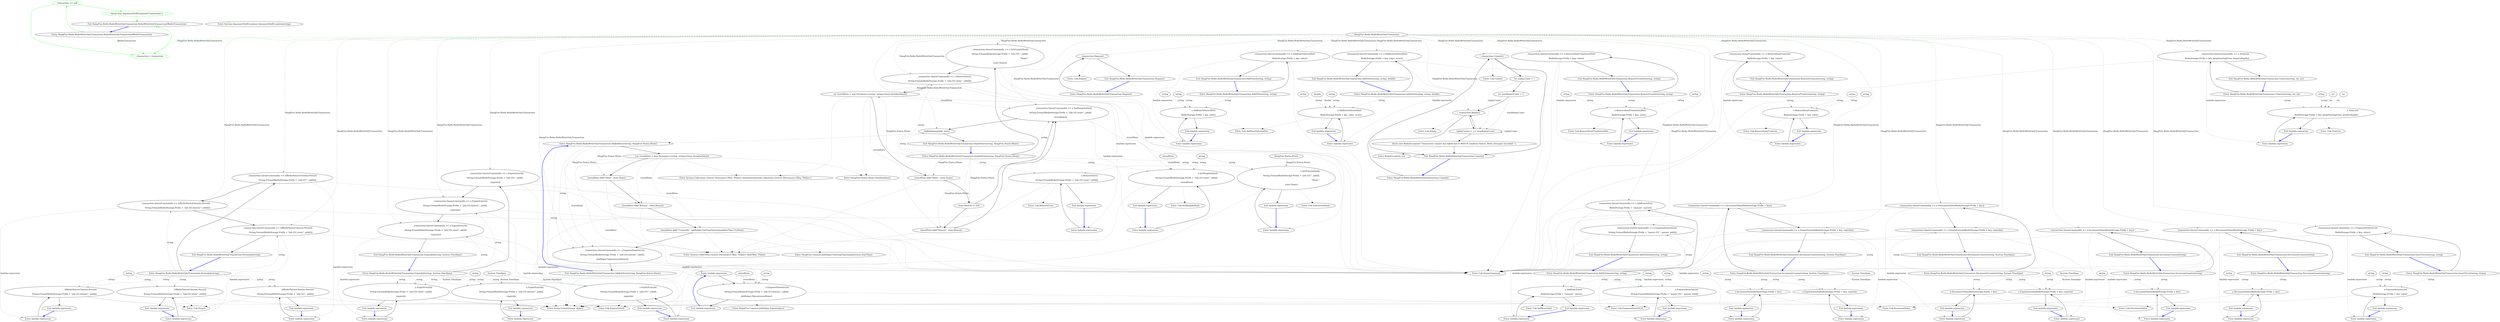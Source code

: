 digraph  {
d1 [label="transaction == null", span="31-31", cluster="HangFire.Redis.RedisWriteOnlyTransaction.RedisWriteOnlyTransaction(IRedisTransaction)", color=green, community=0];
d0 [label="Entry HangFire.Redis.RedisWriteOnlyTransaction.RedisWriteOnlyTransaction(IRedisTransaction)", span="29-29", cluster="HangFire.Redis.RedisWriteOnlyTransaction.RedisWriteOnlyTransaction(IRedisTransaction)"];
d2 [label="throw new ArgumentNullException(''transaction'');", span="31-31", cluster="HangFire.Redis.RedisWriteOnlyTransaction.RedisWriteOnlyTransaction(IRedisTransaction)", color=green, community=0];
d3 [label="_transaction = transaction", span="33-33", cluster="HangFire.Redis.RedisWriteOnlyTransaction.RedisWriteOnlyTransaction(IRedisTransaction)", color=green, community=0];
d176 [label="HangFire.Redis.RedisWriteOnlyTransaction", span=""];
d4 [label="Exit HangFire.Redis.RedisWriteOnlyTransaction.RedisWriteOnlyTransaction(IRedisTransaction)", span="29-29", cluster="HangFire.Redis.RedisWriteOnlyTransaction.RedisWriteOnlyTransaction(IRedisTransaction)"];
d5 [label="Entry System.ArgumentNullException.ArgumentNullException(string)", span="0-0", cluster="System.ArgumentNullException.ArgumentNullException(string)"];
d7 [label="_transaction.Dispose()", span="38-38", cluster="HangFire.Redis.RedisWriteOnlyTransaction.Dispose()"];
d11 [label="!_transaction.Commit()", span="43-43", cluster="HangFire.Redis.RedisWriteOnlyTransaction.Commit()"];
d14 [label="!_transaction.Replay()", span="52-52", cluster="HangFire.Redis.RedisWriteOnlyTransaction.Commit()"];
d22 [label="_transaction.QueueCommand(x => x.ExpireEntryIn(\r\n                String.Format(RedisStorage.Prefix + ''job:{0}'', jobId),\r\n                expireIn))", span="64-66", cluster="HangFire.Redis.RedisWriteOnlyTransaction.ExpireJob(string, System.TimeSpan)"];
d23 [label="_transaction.QueueCommand(x => x.ExpireEntryIn(\r\n                String.Format(RedisStorage.Prefix + ''job:{0}:history'', jobId),\r\n                expireIn))", span="68-70", cluster="HangFire.Redis.RedisWriteOnlyTransaction.ExpireJob(string, System.TimeSpan)"];
d24 [label="_transaction.QueueCommand(x => x.ExpireEntryIn(\r\n                String.Format(RedisStorage.Prefix + ''job:{0}:state'', jobId),\r\n                expireIn))", span="72-74", cluster="HangFire.Redis.RedisWriteOnlyTransaction.ExpireJob(string, System.TimeSpan)"];
d39 [label="_transaction.QueueCommand(x => ((IRedisNativeClient)x).Persist(\r\n                String.Format(RedisStorage.Prefix + ''job:{0}'', jobId)))", span="79-80", cluster="HangFire.Redis.RedisWriteOnlyTransaction.PersistJob(string)"];
d40 [label="_transaction.QueueCommand(x => ((IRedisNativeClient)x).Persist(\r\n                String.Format(RedisStorage.Prefix + ''job:{0}:history'', jobId)))", span="81-82", cluster="HangFire.Redis.RedisWriteOnlyTransaction.PersistJob(string)"];
d41 [label="_transaction.QueueCommand(x => ((IRedisNativeClient)x).Persist(\r\n                String.Format(RedisStorage.Prefix + ''job:{0}:state'', jobId)))", span="83-84", cluster="HangFire.Redis.RedisWriteOnlyTransaction.PersistJob(string)"];
d54 [label="_transaction.QueueCommand(x => x.SetEntryInHash(\r\n                String.Format(RedisStorage.Prefix + ''job:{0}'', jobId),\r\n                ''State'',\r\n                state.Name))", span="89-92", cluster="HangFire.Redis.RedisWriteOnlyTransaction.SetJobState(string, HangFire.States.IState)"];
d55 [label="_transaction.QueueCommand(x => x.RemoveEntry(\r\n                String.Format(RedisStorage.Prefix + ''job:{0}:state'', jobId)))", span="94-95", cluster="HangFire.Redis.RedisWriteOnlyTransaction.SetJobState(string, HangFire.States.IState)"];
d60 [label="_transaction.QueueCommand(x => x.SetRangeInHash(\r\n                String.Format(RedisStorage.Prefix + ''job:{0}:state'', jobId),\r\n                storedData))", span="105-107", cluster="HangFire.Redis.RedisWriteOnlyTransaction.SetJobState(string, HangFire.States.IState)"];
d61 [label="AddJobState(jobId, state)", span="109-109", cluster="HangFire.Redis.RedisWriteOnlyTransaction.SetJobState(string, HangFire.States.IState)"];
d83 [label="_transaction.QueueCommand(x => x.EnqueueItemOnList(\r\n                String.Format(RedisStorage.Prefix + ''job:{0}:history'', jobId),\r\n                JobHelper.ToJson(storedData)))", span="119-121", cluster="HangFire.Redis.RedisWriteOnlyTransaction.AddJobState(string, HangFire.States.IState)"];
d92 [label="_transaction.QueueCommand(x => x.AddItemToSet(\r\n                RedisStorage.Prefix + ''queues'', queue))", span="126-127", cluster="HangFire.Redis.RedisWriteOnlyTransaction.AddToQueue(string, string)"];
d93 [label="_transaction.QueueCommand(x => x.EnqueueItemOnList(\r\n                String.Format(RedisStorage.Prefix + ''queue:{0}'', queue), jobId))", span="129-130", cluster="HangFire.Redis.RedisWriteOnlyTransaction.AddToQueue(string, string)"];
d103 [label="_transaction.QueueCommand(x => x.IncrementValue(RedisStorage.Prefix + key))", span="135-135", cluster="HangFire.Redis.RedisWriteOnlyTransaction.IncrementCounter(string)"];
d110 [label="_transaction.QueueCommand(x => x.IncrementValue(RedisStorage.Prefix + key))", span="140-140", cluster="HangFire.Redis.RedisWriteOnlyTransaction.IncrementCounter(string, System.TimeSpan)"];
d111 [label="_transaction.QueueCommand(x => x.ExpireEntryIn(RedisStorage.Prefix + key, expireIn))", span="141-141", cluster="HangFire.Redis.RedisWriteOnlyTransaction.IncrementCounter(string, System.TimeSpan)"];
d120 [label="_transaction.QueueCommand(x => x.DecrementValue(RedisStorage.Prefix + key))", span="146-146", cluster="HangFire.Redis.RedisWriteOnlyTransaction.DecrementCounter(string)"];
d127 [label="_transaction.QueueCommand(x => x.DecrementValue(RedisStorage.Prefix + key))", span="151-151", cluster="HangFire.Redis.RedisWriteOnlyTransaction.DecrementCounter(string, System.TimeSpan)"];
d128 [label="_transaction.QueueCommand(x => x.ExpireEntryIn(RedisStorage.Prefix + key, expireIn))", span="152-152", cluster="HangFire.Redis.RedisWriteOnlyTransaction.DecrementCounter(string, System.TimeSpan)"];
d137 [label="_transaction.QueueCommand(x => x.AddItemToSortedSet(\r\n                RedisStorage.Prefix + key, value))", span="157-158", cluster="HangFire.Redis.RedisWriteOnlyTransaction.AddToSet(string, string)"];
d144 [label="_transaction.QueueCommand(x => x.AddItemToSortedSet(\r\n                RedisStorage.Prefix + key, value, score))", span="163-164", cluster="HangFire.Redis.RedisWriteOnlyTransaction.AddToSet(string, string, double)"];
d150 [label="_transaction.QueueCommand(x => x.RemoveItemFromSortedSet(\r\n                RedisStorage.Prefix + key, value))", span="169-170", cluster="HangFire.Redis.RedisWriteOnlyTransaction.RemoveFromSet(string, string)"];
d157 [label="_transaction.QueueCommand(x => x.EnqueueItemOnList(\r\n                RedisStorage.Prefix + key, value))", span="175-176", cluster="HangFire.Redis.RedisWriteOnlyTransaction.InsertToList(string, string)"];
d163 [label="_transaction.QueueCommand(x => x.RemoveItemFromList(\r\n                RedisStorage.Prefix + key, value))", span="181-182", cluster="HangFire.Redis.RedisWriteOnlyTransaction.RemoveFromList(string, string)"];
d170 [label="_transaction.QueueCommand(x => x.TrimList(\r\n                RedisStorage.Prefix + key, keepStartingFrom, keepEndingAt))", span="188-189", cluster="HangFire.Redis.RedisWriteOnlyTransaction.TrimList(string, int, int)"];
d6 [label="Entry HangFire.Redis.RedisWriteOnlyTransaction.Dispose()", span="36-36", cluster="HangFire.Redis.RedisWriteOnlyTransaction.Dispose()"];
d8 [label="Exit HangFire.Redis.RedisWriteOnlyTransaction.Dispose()", span="36-36", cluster="HangFire.Redis.RedisWriteOnlyTransaction.Dispose()"];
d9 [label="Entry Unk.Dispose", span="", cluster="Unk.Dispose"];
d10 [label="Entry HangFire.Redis.RedisWriteOnlyTransaction.Commit()", span="41-41", cluster="HangFire.Redis.RedisWriteOnlyTransaction.Commit()"];
d12 [label="int replayCount = 1", span="49-49", cluster="HangFire.Redis.RedisWriteOnlyTransaction.Commit()"];
d17 [label="Exit HangFire.Redis.RedisWriteOnlyTransaction.Commit()", span="41-41", cluster="HangFire.Redis.RedisWriteOnlyTransaction.Commit()"];
d18 [label="Entry Unk.Commit", span="", cluster="Unk.Commit"];
d13 [label="int maxReplayCount = 3", span="50-50", cluster="HangFire.Redis.RedisWriteOnlyTransaction.Commit()"];
d15 [label="replayCount++ >= maxReplayCount", span="54-54", cluster="HangFire.Redis.RedisWriteOnlyTransaction.Commit()"];
d19 [label="Entry Unk.Replay", span="", cluster="Unk.Replay"];
d21 [label="Entry HangFire.Redis.RedisWriteOnlyTransaction.ExpireJob(string, System.TimeSpan)", span="62-62", cluster="HangFire.Redis.RedisWriteOnlyTransaction.ExpireJob(string, System.TimeSpan)"];
d26 [label="Entry Unk.QueueCommand", span="", cluster="Unk.QueueCommand"];
d27 [label="Entry lambda expression", span="64-66", cluster="lambda expression"];
d32 [label="Entry lambda expression", span="68-70", cluster="lambda expression"];
d25 [label="Exit HangFire.Redis.RedisWriteOnlyTransaction.ExpireJob(string, System.TimeSpan)", span="62-62", cluster="HangFire.Redis.RedisWriteOnlyTransaction.ExpireJob(string, System.TimeSpan)"];
d35 [label="Entry lambda expression", span="72-74", cluster="lambda expression"];
d38 [label="Entry HangFire.Redis.RedisWriteOnlyTransaction.PersistJob(string)", span="77-77", cluster="HangFire.Redis.RedisWriteOnlyTransaction.PersistJob(string)"];
d43 [label="Entry lambda expression", span="79-80", cluster="lambda expression"];
d47 [label="Entry lambda expression", span="81-82", cluster="lambda expression"];
d42 [label="Exit HangFire.Redis.RedisWriteOnlyTransaction.PersistJob(string)", span="77-77", cluster="HangFire.Redis.RedisWriteOnlyTransaction.PersistJob(string)"];
d50 [label="Entry lambda expression", span="83-84", cluster="lambda expression"];
d53 [label="Entry HangFire.Redis.RedisWriteOnlyTransaction.SetJobState(string, HangFire.States.IState)", span="87-87", cluster="HangFire.Redis.RedisWriteOnlyTransaction.SetJobState(string, HangFire.States.IState)"];
d67 [label="Entry lambda expression", span="89-92", cluster="lambda expression"];
d56 [label="var storedData = new Dictionary<string, string>(state.SerializeData())", span="97-97", cluster="HangFire.Redis.RedisWriteOnlyTransaction.SetJobState(string, HangFire.States.IState)"];
d71 [label="Entry lambda expression", span="94-95", cluster="lambda expression"];
d58 [label="state.Reason != null", span="100-100", cluster="HangFire.Redis.RedisWriteOnlyTransaction.SetJobState(string, HangFire.States.IState)"];
d59 [label="storedData.Add(''Reason'', state.Reason)", span="102-102", cluster="HangFire.Redis.RedisWriteOnlyTransaction.SetJobState(string, HangFire.States.IState)"];
d75 [label="Entry lambda expression", span="105-107", cluster="lambda expression"];
d62 [label="Exit HangFire.Redis.RedisWriteOnlyTransaction.SetJobState(string, HangFire.States.IState)", span="87-87", cluster="HangFire.Redis.RedisWriteOnlyTransaction.SetJobState(string, HangFire.States.IState)"];
d66 [label="Entry HangFire.Redis.RedisWriteOnlyTransaction.AddJobState(string, HangFire.States.IState)", span="112-112", cluster="HangFire.Redis.RedisWriteOnlyTransaction.AddJobState(string, HangFire.States.IState)"];
d79 [label="var storedData = new Dictionary<string, string>(state.SerializeData())", span="114-114", cluster="HangFire.Redis.RedisWriteOnlyTransaction.AddJobState(string, HangFire.States.IState)"];
d82 [label="storedData.Add(''CreatedAt'', JobHelper.ToStringTimestamp(DateTime.UtcNow))", span="117-117", cluster="HangFire.Redis.RedisWriteOnlyTransaction.AddJobState(string, HangFire.States.IState)"];
d84 [label="Exit HangFire.Redis.RedisWriteOnlyTransaction.AddJobState(string, HangFire.States.IState)", span="112-112", cluster="HangFire.Redis.RedisWriteOnlyTransaction.AddJobState(string, HangFire.States.IState)"];
d86 [label="Entry lambda expression", span="119-121", cluster="lambda expression"];
d91 [label="Entry HangFire.Redis.RedisWriteOnlyTransaction.AddToQueue(string, string)", span="124-124", cluster="HangFire.Redis.RedisWriteOnlyTransaction.AddToQueue(string, string)"];
d95 [label="Entry lambda expression", span="126-127", cluster="lambda expression"];
d94 [label="Exit HangFire.Redis.RedisWriteOnlyTransaction.AddToQueue(string, string)", span="124-124", cluster="HangFire.Redis.RedisWriteOnlyTransaction.AddToQueue(string, string)"];
d99 [label="Entry lambda expression", span="129-130", cluster="lambda expression"];
d102 [label="Entry HangFire.Redis.RedisWriteOnlyTransaction.IncrementCounter(string)", span="133-133", cluster="HangFire.Redis.RedisWriteOnlyTransaction.IncrementCounter(string)"];
d104 [label="Exit HangFire.Redis.RedisWriteOnlyTransaction.IncrementCounter(string)", span="133-133", cluster="HangFire.Redis.RedisWriteOnlyTransaction.IncrementCounter(string)"];
d105 [label="Entry lambda expression", span="135-135", cluster="lambda expression"];
d109 [label="Entry HangFire.Redis.RedisWriteOnlyTransaction.IncrementCounter(string, System.TimeSpan)", span="138-138", cluster="HangFire.Redis.RedisWriteOnlyTransaction.IncrementCounter(string, System.TimeSpan)"];
d113 [label="Entry lambda expression", span="140-140", cluster="lambda expression"];
d112 [label="Exit HangFire.Redis.RedisWriteOnlyTransaction.IncrementCounter(string, System.TimeSpan)", span="138-138", cluster="HangFire.Redis.RedisWriteOnlyTransaction.IncrementCounter(string, System.TimeSpan)"];
d116 [label="Entry lambda expression", span="141-141", cluster="lambda expression"];
d119 [label="Entry HangFire.Redis.RedisWriteOnlyTransaction.DecrementCounter(string)", span="144-144", cluster="HangFire.Redis.RedisWriteOnlyTransaction.DecrementCounter(string)"];
d121 [label="Exit HangFire.Redis.RedisWriteOnlyTransaction.DecrementCounter(string)", span="144-144", cluster="HangFire.Redis.RedisWriteOnlyTransaction.DecrementCounter(string)"];
d122 [label="Entry lambda expression", span="146-146", cluster="lambda expression"];
d126 [label="Entry HangFire.Redis.RedisWriteOnlyTransaction.DecrementCounter(string, System.TimeSpan)", span="149-149", cluster="HangFire.Redis.RedisWriteOnlyTransaction.DecrementCounter(string, System.TimeSpan)"];
d130 [label="Entry lambda expression", span="151-151", cluster="lambda expression"];
d129 [label="Exit HangFire.Redis.RedisWriteOnlyTransaction.DecrementCounter(string, System.TimeSpan)", span="149-149", cluster="HangFire.Redis.RedisWriteOnlyTransaction.DecrementCounter(string, System.TimeSpan)"];
d133 [label="Entry lambda expression", span="152-152", cluster="lambda expression"];
d136 [label="Entry HangFire.Redis.RedisWriteOnlyTransaction.AddToSet(string, string)", span="155-155", cluster="HangFire.Redis.RedisWriteOnlyTransaction.AddToSet(string, string)"];
d138 [label="Exit HangFire.Redis.RedisWriteOnlyTransaction.AddToSet(string, string)", span="155-155", cluster="HangFire.Redis.RedisWriteOnlyTransaction.AddToSet(string, string)"];
d139 [label="Entry lambda expression", span="157-158", cluster="lambda expression"];
d143 [label="Entry HangFire.Redis.RedisWriteOnlyTransaction.AddToSet(string, string, double)", span="161-161", cluster="HangFire.Redis.RedisWriteOnlyTransaction.AddToSet(string, string, double)"];
d145 [label="Exit HangFire.Redis.RedisWriteOnlyTransaction.AddToSet(string, string, double)", span="161-161", cluster="HangFire.Redis.RedisWriteOnlyTransaction.AddToSet(string, string, double)"];
d146 [label="Entry lambda expression", span="163-164", cluster="lambda expression"];
d149 [label="Entry HangFire.Redis.RedisWriteOnlyTransaction.RemoveFromSet(string, string)", span="167-167", cluster="HangFire.Redis.RedisWriteOnlyTransaction.RemoveFromSet(string, string)"];
d151 [label="Exit HangFire.Redis.RedisWriteOnlyTransaction.RemoveFromSet(string, string)", span="167-167", cluster="HangFire.Redis.RedisWriteOnlyTransaction.RemoveFromSet(string, string)"];
d152 [label="Entry lambda expression", span="169-170", cluster="lambda expression"];
d156 [label="Entry HangFire.Redis.RedisWriteOnlyTransaction.InsertToList(string, string)", span="173-173", cluster="HangFire.Redis.RedisWriteOnlyTransaction.InsertToList(string, string)"];
d158 [label="Exit HangFire.Redis.RedisWriteOnlyTransaction.InsertToList(string, string)", span="173-173", cluster="HangFire.Redis.RedisWriteOnlyTransaction.InsertToList(string, string)"];
d159 [label="Entry lambda expression", span="175-176", cluster="lambda expression"];
d162 [label="Entry HangFire.Redis.RedisWriteOnlyTransaction.RemoveFromList(string, string)", span="179-179", cluster="HangFire.Redis.RedisWriteOnlyTransaction.RemoveFromList(string, string)"];
d164 [label="Exit HangFire.Redis.RedisWriteOnlyTransaction.RemoveFromList(string, string)", span="179-179", cluster="HangFire.Redis.RedisWriteOnlyTransaction.RemoveFromList(string, string)"];
d165 [label="Entry lambda expression", span="181-182", cluster="lambda expression"];
d169 [label="Entry HangFire.Redis.RedisWriteOnlyTransaction.TrimList(string, int, int)", span="185-185", cluster="HangFire.Redis.RedisWriteOnlyTransaction.TrimList(string, int, int)"];
d171 [label="Exit HangFire.Redis.RedisWriteOnlyTransaction.TrimList(string, int, int)", span="185-185", cluster="HangFire.Redis.RedisWriteOnlyTransaction.TrimList(string, int, int)"];
d172 [label="Entry lambda expression", span="188-189", cluster="lambda expression"];
d16 [label="throw new RedisException(''Transaction commit was failed due to WATCH condition failure. Retry attempts exceeded.'');", span="56-56", cluster="HangFire.Redis.RedisWriteOnlyTransaction.Commit()"];
d28 [label="x.ExpireEntryIn(\r\n                String.Format(RedisStorage.Prefix + ''job:{0}'', jobId),\r\n                expireIn)", span="64-66", cluster="lambda expression"];
d33 [label="x.ExpireEntryIn(\r\n                String.Format(RedisStorage.Prefix + ''job:{0}:history'', jobId),\r\n                expireIn)", span="68-70", cluster="lambda expression"];
d36 [label="x.ExpireEntryIn(\r\n                String.Format(RedisStorage.Prefix + ''job:{0}:state'', jobId),\r\n                expireIn)", span="72-74", cluster="lambda expression"];
d29 [label="Exit lambda expression", span="64-66", cluster="lambda expression"];
d34 [label="Exit lambda expression", span="68-70", cluster="lambda expression"];
d37 [label="Exit lambda expression", span="72-74", cluster="lambda expression"];
d44 [label="((IRedisNativeClient)x).Persist(\r\n                String.Format(RedisStorage.Prefix + ''job:{0}'', jobId))", span="79-80", cluster="lambda expression"];
d48 [label="((IRedisNativeClient)x).Persist(\r\n                String.Format(RedisStorage.Prefix + ''job:{0}:history'', jobId))", span="81-82", cluster="lambda expression"];
d51 [label="((IRedisNativeClient)x).Persist(\r\n                String.Format(RedisStorage.Prefix + ''job:{0}:state'', jobId))", span="83-84", cluster="lambda expression"];
d45 [label="Exit lambda expression", span="79-80", cluster="lambda expression"];
d49 [label="Exit lambda expression", span="81-82", cluster="lambda expression"];
d52 [label="Exit lambda expression", span="83-84", cluster="lambda expression"];
d68 [label="x.SetEntryInHash(\r\n                String.Format(RedisStorage.Prefix + ''job:{0}'', jobId),\r\n                ''State'',\r\n                state.Name)", span="89-92", cluster="lambda expression"];
d72 [label="x.RemoveEntry(\r\n                String.Format(RedisStorage.Prefix + ''job:{0}:state'', jobId))", span="94-95", cluster="lambda expression"];
d57 [label="storedData.Add(''State'', state.Name)", span="98-98", cluster="HangFire.Redis.RedisWriteOnlyTransaction.SetJobState(string, HangFire.States.IState)"];
d76 [label="x.SetRangeInHash(\r\n                String.Format(RedisStorage.Prefix + ''job:{0}:state'', jobId),\r\n                storedData)", span="105-107", cluster="lambda expression"];
d69 [label="Exit lambda expression", span="89-92", cluster="lambda expression"];
d63 [label="Entry System.Collections.Generic.Dictionary<TKey, TValue>.Dictionary(System.Collections.Generic.IDictionary<TKey, TValue>)", span="0-0", cluster="System.Collections.Generic.Dictionary<TKey, TValue>.Dictionary(System.Collections.Generic.IDictionary<TKey, TValue>)"];
d64 [label="Entry HangFire.States.IState.SerializeData()", span="27-27", cluster="HangFire.States.IState.SerializeData()"];
d73 [label="Exit lambda expression", span="94-95", cluster="lambda expression"];
d65 [label="Entry System.Collections.Generic.Dictionary<TKey, TValue>.Add(TKey, TValue)", span="0-0", cluster="System.Collections.Generic.Dictionary<TKey, TValue>.Add(TKey, TValue)"];
d77 [label="Exit lambda expression", span="105-107", cluster="lambda expression"];
d80 [label="storedData.Add(''State'', state.Name)", span="115-115", cluster="HangFire.Redis.RedisWriteOnlyTransaction.AddJobState(string, HangFire.States.IState)"];
d81 [label="storedData.Add(''Reason'', state.Reason)", span="116-116", cluster="HangFire.Redis.RedisWriteOnlyTransaction.AddJobState(string, HangFire.States.IState)"];
d87 [label="x.EnqueueItemOnList(\r\n                String.Format(RedisStorage.Prefix + ''job:{0}:history'', jobId),\r\n                JobHelper.ToJson(storedData))", span="119-121", cluster="lambda expression"];
d85 [label="Entry HangFire.Common.JobHelper.ToStringTimestamp(System.DateTime)", span="50-50", cluster="HangFire.Common.JobHelper.ToStringTimestamp(System.DateTime)"];
d88 [label="Exit lambda expression", span="119-121", cluster="lambda expression"];
d96 [label="x.AddItemToSet(\r\n                RedisStorage.Prefix + ''queues'', queue)", span="126-127", cluster="lambda expression"];
d100 [label="x.EnqueueItemOnList(\r\n                String.Format(RedisStorage.Prefix + ''queue:{0}'', queue), jobId)", span="129-130", cluster="lambda expression"];
d97 [label="Exit lambda expression", span="126-127", cluster="lambda expression"];
d101 [label="Exit lambda expression", span="129-130", cluster="lambda expression"];
d106 [label="x.IncrementValue(RedisStorage.Prefix + key)", span="135-135", cluster="lambda expression"];
d107 [label="Exit lambda expression", span="135-135", cluster="lambda expression"];
d114 [label="x.IncrementValue(RedisStorage.Prefix + key)", span="140-140", cluster="lambda expression"];
d117 [label="x.ExpireEntryIn(RedisStorage.Prefix + key, expireIn)", span="141-141", cluster="lambda expression"];
d115 [label="Exit lambda expression", span="140-140", cluster="lambda expression"];
d118 [label="Exit lambda expression", span="141-141", cluster="lambda expression"];
d123 [label="x.DecrementValue(RedisStorage.Prefix + key)", span="146-146", cluster="lambda expression"];
d124 [label="Exit lambda expression", span="146-146", cluster="lambda expression"];
d131 [label="x.DecrementValue(RedisStorage.Prefix + key)", span="151-151", cluster="lambda expression"];
d134 [label="x.ExpireEntryIn(RedisStorage.Prefix + key, expireIn)", span="152-152", cluster="lambda expression"];
d132 [label="Exit lambda expression", span="151-151", cluster="lambda expression"];
d135 [label="Exit lambda expression", span="152-152", cluster="lambda expression"];
d140 [label="x.AddItemToSortedSet(\r\n                RedisStorage.Prefix + key, value)", span="157-158", cluster="lambda expression"];
d141 [label="Exit lambda expression", span="157-158", cluster="lambda expression"];
d147 [label="x.AddItemToSortedSet(\r\n                RedisStorage.Prefix + key, value, score)", span="163-164", cluster="lambda expression"];
d148 [label="Exit lambda expression", span="163-164", cluster="lambda expression"];
d153 [label="x.RemoveItemFromSortedSet(\r\n                RedisStorage.Prefix + key, value)", span="169-170", cluster="lambda expression"];
d154 [label="Exit lambda expression", span="169-170", cluster="lambda expression"];
d160 [label="x.EnqueueItemOnList(\r\n                RedisStorage.Prefix + key, value)", span="175-176", cluster="lambda expression"];
d161 [label="Exit lambda expression", span="175-176", cluster="lambda expression"];
d166 [label="x.RemoveItemFromList(\r\n                RedisStorage.Prefix + key, value)", span="181-182", cluster="lambda expression"];
d167 [label="Exit lambda expression", span="181-182", cluster="lambda expression"];
d173 [label="x.TrimList(\r\n                RedisStorage.Prefix + key, keepStartingFrom, keepEndingAt)", span="188-189", cluster="lambda expression"];
d174 [label="Exit lambda expression", span="188-189", cluster="lambda expression"];
d20 [label="Entry RedisException.cstr", span="", cluster="RedisException.cstr"];
d177 [label=string, span=""];
d178 [label="System.TimeSpan", span=""];
d30 [label="Entry string.Format(string, object)", span="0-0", cluster="string.Format(string, object)"];
d31 [label="Entry Unk.ExpireEntryIn", span="", cluster="Unk.ExpireEntryIn"];
d179 [label=string, span=""];
d46 [label="Entry Unk.Persist", span="", cluster="Unk.Persist"];
d180 [label=string, span=""];
d181 [label="HangFire.States.IState", span=""];
d70 [label="Entry Unk.SetEntryInHash", span="", cluster="Unk.SetEntryInHash"];
d74 [label="Entry Unk.RemoveEntry", span="", cluster="Unk.RemoveEntry"];
d182 [label=storedData, span=""];
d78 [label="Entry Unk.SetRangeInHash", span="", cluster="Unk.SetRangeInHash"];
d183 [label=string, span=""];
d184 [label=storedData, span=""];
d89 [label="Entry HangFire.Common.JobHelper.ToJson(object)", span="23-23", cluster="HangFire.Common.JobHelper.ToJson(object)"];
d90 [label="Entry Unk.EnqueueItemOnList", span="", cluster="Unk.EnqueueItemOnList"];
d185 [label=string, span=""];
d98 [label="Entry Unk.AddItemToSet", span="", cluster="Unk.AddItemToSet"];
d186 [label=string, span=""];
d187 [label=string, span=""];
d108 [label="Entry Unk.IncrementValue", span="", cluster="Unk.IncrementValue"];
d188 [label=string, span=""];
d189 [label="System.TimeSpan", span=""];
d190 [label=string, span=""];
d125 [label="Entry Unk.DecrementValue", span="", cluster="Unk.DecrementValue"];
d191 [label=string, span=""];
d192 [label="System.TimeSpan", span=""];
d193 [label=string, span=""];
d194 [label=string, span=""];
d142 [label="Entry Unk.AddItemToSortedSet", span="", cluster="Unk.AddItemToSortedSet"];
d195 [label=string, span=""];
d196 [label=string, span=""];
d197 [label=double, span=""];
d198 [label=string, span=""];
d199 [label=string, span=""];
d155 [label="Entry Unk.RemoveItemFromSortedSet", span="", cluster="Unk.RemoveItemFromSortedSet"];
d200 [label=string, span=""];
d201 [label=string, span=""];
d202 [label=string, span=""];
d203 [label=string, span=""];
d168 [label="Entry Unk.RemoveItemFromList", span="", cluster="Unk.RemoveItemFromList"];
d204 [label=string, span=""];
d205 [label=int, span=""];
d206 [label=int, span=""];
d175 [label="Entry Unk.TrimList", span="", cluster="Unk.TrimList"];
d1 -> d2  [key=0, style=solid, color=green];
d1 -> d3  [key=0, style=solid, color=green];
d0 -> d1  [key=0, style=solid, color=green];
d0 -> d3  [key=1, style=dashed, color=green, label=IRedisTransaction];
d2 -> d4  [key=0, style=solid, color=green];
d2 -> d5  [key=2, style=dotted, color=green];
d3 -> d4  [key=0, style=solid, color=green];
d176 -> d3  [key=1, style=dashed, color=green, label="HangFire.Redis.RedisWriteOnlyTransaction"];
d176 -> d7  [key=1, style=dashed, color=darkseagreen4, label="HangFire.Redis.RedisWriteOnlyTransaction"];
d176 -> d11  [key=1, style=dashed, color=darkseagreen4, label="HangFire.Redis.RedisWriteOnlyTransaction"];
d176 -> d14  [key=1, style=dashed, color=darkseagreen4, label="HangFire.Redis.RedisWriteOnlyTransaction"];
d176 -> d22  [key=1, style=dashed, color=darkseagreen4, label="HangFire.Redis.RedisWriteOnlyTransaction"];
d176 -> d23  [key=1, style=dashed, color=darkseagreen4, label="HangFire.Redis.RedisWriteOnlyTransaction"];
d176 -> d24  [key=1, style=dashed, color=darkseagreen4, label="HangFire.Redis.RedisWriteOnlyTransaction"];
d176 -> d39  [key=1, style=dashed, color=darkseagreen4, label="HangFire.Redis.RedisWriteOnlyTransaction"];
d176 -> d40  [key=1, style=dashed, color=darkseagreen4, label="HangFire.Redis.RedisWriteOnlyTransaction"];
d176 -> d41  [key=1, style=dashed, color=darkseagreen4, label="HangFire.Redis.RedisWriteOnlyTransaction"];
d176 -> d54  [key=1, style=dashed, color=darkseagreen4, label="HangFire.Redis.RedisWriteOnlyTransaction"];
d176 -> d55  [key=1, style=dashed, color=darkseagreen4, label="HangFire.Redis.RedisWriteOnlyTransaction"];
d176 -> d60  [key=1, style=dashed, color=darkseagreen4, label="HangFire.Redis.RedisWriteOnlyTransaction"];
d176 -> d61  [key=1, style=dashed, color=darkseagreen4, label="HangFire.Redis.RedisWriteOnlyTransaction"];
d176 -> d83  [key=1, style=dashed, color=darkseagreen4, label="HangFire.Redis.RedisWriteOnlyTransaction"];
d176 -> d92  [key=1, style=dashed, color=darkseagreen4, label="HangFire.Redis.RedisWriteOnlyTransaction"];
d176 -> d93  [key=1, style=dashed, color=darkseagreen4, label="HangFire.Redis.RedisWriteOnlyTransaction"];
d176 -> d103  [key=1, style=dashed, color=darkseagreen4, label="HangFire.Redis.RedisWriteOnlyTransaction"];
d176 -> d110  [key=1, style=dashed, color=darkseagreen4, label="HangFire.Redis.RedisWriteOnlyTransaction"];
d176 -> d111  [key=1, style=dashed, color=darkseagreen4, label="HangFire.Redis.RedisWriteOnlyTransaction"];
d176 -> d120  [key=1, style=dashed, color=darkseagreen4, label="HangFire.Redis.RedisWriteOnlyTransaction"];
d176 -> d127  [key=1, style=dashed, color=darkseagreen4, label="HangFire.Redis.RedisWriteOnlyTransaction"];
d176 -> d128  [key=1, style=dashed, color=darkseagreen4, label="HangFire.Redis.RedisWriteOnlyTransaction"];
d176 -> d137  [key=1, style=dashed, color=darkseagreen4, label="HangFire.Redis.RedisWriteOnlyTransaction"];
d176 -> d144  [key=1, style=dashed, color=darkseagreen4, label="HangFire.Redis.RedisWriteOnlyTransaction"];
d176 -> d150  [key=1, style=dashed, color=darkseagreen4, label="HangFire.Redis.RedisWriteOnlyTransaction"];
d176 -> d157  [key=1, style=dashed, color=darkseagreen4, label="HangFire.Redis.RedisWriteOnlyTransaction"];
d176 -> d163  [key=1, style=dashed, color=darkseagreen4, label="HangFire.Redis.RedisWriteOnlyTransaction"];
d176 -> d170  [key=1, style=dashed, color=darkseagreen4, label="HangFire.Redis.RedisWriteOnlyTransaction"];
d4 -> d0  [key=0, style=bold, color=blue];
d7 -> d8  [key=0, style=solid];
d7 -> d9  [key=2, style=dotted];
d11 -> d12  [key=0, style=solid];
d11 -> d17  [key=0, style=solid];
d11 -> d18  [key=2, style=dotted];
d14 -> d15  [key=0, style=solid];
d14 -> d17  [key=0, style=solid];
d14 -> d19  [key=2, style=dotted];
d22 -> d23  [key=0, style=solid];
d22 -> d26  [key=2, style=dotted];
d22 -> d27  [key=1, style=dashed, color=darkseagreen4, label="lambda expression"];
d23 -> d24  [key=0, style=solid];
d23 -> d26  [key=2, style=dotted];
d23 -> d32  [key=1, style=dashed, color=darkseagreen4, label="lambda expression"];
d24 -> d25  [key=0, style=solid];
d24 -> d26  [key=2, style=dotted];
d24 -> d35  [key=1, style=dashed, color=darkseagreen4, label="lambda expression"];
d39 -> d40  [key=0, style=solid];
d39 -> d26  [key=2, style=dotted];
d39 -> d43  [key=1, style=dashed, color=darkseagreen4, label="lambda expression"];
d40 -> d41  [key=0, style=solid];
d40 -> d26  [key=2, style=dotted];
d40 -> d47  [key=1, style=dashed, color=darkseagreen4, label="lambda expression"];
d41 -> d42  [key=0, style=solid];
d41 -> d26  [key=2, style=dotted];
d41 -> d50  [key=1, style=dashed, color=darkseagreen4, label="lambda expression"];
d54 -> d55  [key=0, style=solid];
d54 -> d26  [key=2, style=dotted];
d54 -> d67  [key=1, style=dashed, color=darkseagreen4, label="lambda expression"];
d55 -> d56  [key=0, style=solid];
d55 -> d26  [key=2, style=dotted];
d55 -> d71  [key=1, style=dashed, color=darkseagreen4, label="lambda expression"];
d60 -> d61  [key=0, style=solid];
d60 -> d26  [key=2, style=dotted];
d60 -> d75  [key=1, style=dashed, color=darkseagreen4, label="lambda expression"];
d61 -> d62  [key=0, style=solid];
d61 -> d66  [key=2, style=dotted];
d83 -> d84  [key=0, style=solid];
d83 -> d26  [key=2, style=dotted];
d83 -> d86  [key=1, style=dashed, color=darkseagreen4, label="lambda expression"];
d92 -> d93  [key=0, style=solid];
d92 -> d26  [key=2, style=dotted];
d92 -> d95  [key=1, style=dashed, color=darkseagreen4, label="lambda expression"];
d93 -> d94  [key=0, style=solid];
d93 -> d26  [key=2, style=dotted];
d93 -> d99  [key=1, style=dashed, color=darkseagreen4, label="lambda expression"];
d103 -> d104  [key=0, style=solid];
d103 -> d26  [key=2, style=dotted];
d103 -> d105  [key=1, style=dashed, color=darkseagreen4, label="lambda expression"];
d110 -> d111  [key=0, style=solid];
d110 -> d26  [key=2, style=dotted];
d110 -> d113  [key=1, style=dashed, color=darkseagreen4, label="lambda expression"];
d111 -> d112  [key=0, style=solid];
d111 -> d26  [key=2, style=dotted];
d111 -> d116  [key=1, style=dashed, color=darkseagreen4, label="lambda expression"];
d120 -> d121  [key=0, style=solid];
d120 -> d26  [key=2, style=dotted];
d120 -> d122  [key=1, style=dashed, color=darkseagreen4, label="lambda expression"];
d127 -> d128  [key=0, style=solid];
d127 -> d26  [key=2, style=dotted];
d127 -> d130  [key=1, style=dashed, color=darkseagreen4, label="lambda expression"];
d128 -> d129  [key=0, style=solid];
d128 -> d26  [key=2, style=dotted];
d128 -> d133  [key=1, style=dashed, color=darkseagreen4, label="lambda expression"];
d137 -> d138  [key=0, style=solid];
d137 -> d26  [key=2, style=dotted];
d137 -> d139  [key=1, style=dashed, color=darkseagreen4, label="lambda expression"];
d144 -> d145  [key=0, style=solid];
d144 -> d26  [key=2, style=dotted];
d144 -> d146  [key=1, style=dashed, color=darkseagreen4, label="lambda expression"];
d150 -> d151  [key=0, style=solid];
d150 -> d26  [key=2, style=dotted];
d150 -> d152  [key=1, style=dashed, color=darkseagreen4, label="lambda expression"];
d157 -> d158  [key=0, style=solid];
d157 -> d26  [key=2, style=dotted];
d157 -> d159  [key=1, style=dashed, color=darkseagreen4, label="lambda expression"];
d163 -> d164  [key=0, style=solid];
d163 -> d26  [key=2, style=dotted];
d163 -> d165  [key=1, style=dashed, color=darkseagreen4, label="lambda expression"];
d170 -> d171  [key=0, style=solid];
d170 -> d26  [key=2, style=dotted];
d170 -> d172  [key=1, style=dashed, color=darkseagreen4, label="lambda expression"];
d6 -> d7  [key=0, style=solid];
d8 -> d6  [key=0, style=bold, color=blue];
d10 -> d11  [key=0, style=solid];
d12 -> d13  [key=0, style=solid];
d12 -> d15  [key=1, style=dashed, color=darkseagreen4, label=replayCount];
d17 -> d10  [key=0, style=bold, color=blue];
d13 -> d14  [key=0, style=solid];
d13 -> d15  [key=1, style=dashed, color=darkseagreen4, label=maxReplayCount];
d15 -> d14  [key=0, style=solid];
d15 -> d15  [key=1, style=dashed, color=darkseagreen4, label=replayCount];
d15 -> d16  [key=0, style=solid];
d21 -> d22  [key=0, style=solid];
d21 -> d23  [key=1, style=dashed, color=darkseagreen4, label=string];
d21 -> d24  [key=1, style=dashed, color=darkseagreen4, label=string];
d21 -> d28  [key=1, style=dashed, color=darkseagreen4, label=string];
d21 -> d33  [key=1, style=dashed, color=darkseagreen4, label=string];
d21 -> d36  [key=1, style=dashed, color=darkseagreen4, label=string];
d27 -> d28  [key=0, style=solid];
d32 -> d33  [key=0, style=solid];
d25 -> d21  [key=0, style=bold, color=blue];
d35 -> d36  [key=0, style=solid];
d38 -> d39  [key=0, style=solid];
d38 -> d40  [key=1, style=dashed, color=darkseagreen4, label=string];
d38 -> d41  [key=1, style=dashed, color=darkseagreen4, label=string];
d38 -> d44  [key=1, style=dashed, color=darkseagreen4, label=string];
d38 -> d48  [key=1, style=dashed, color=darkseagreen4, label=string];
d38 -> d51  [key=1, style=dashed, color=darkseagreen4, label=string];
d43 -> d44  [key=0, style=solid];
d47 -> d48  [key=0, style=solid];
d42 -> d38  [key=0, style=bold, color=blue];
d50 -> d51  [key=0, style=solid];
d53 -> d54  [key=0, style=solid];
d53 -> d55  [key=1, style=dashed, color=darkseagreen4, label=string];
d53 -> d60  [key=1, style=dashed, color=darkseagreen4, label=string];
d53 -> d61  [key=1, style=dashed, color=darkseagreen4, label=string];
d53 -> d68  [key=1, style=dashed, color=darkseagreen4, label=string];
d53 -> d72  [key=1, style=dashed, color=darkseagreen4, label=string];
d53 -> d56  [key=1, style=dashed, color=darkseagreen4, label="HangFire.States.IState"];
d53 -> d57  [key=1, style=dashed, color=darkseagreen4, label="HangFire.States.IState"];
d53 -> d58  [key=1, style=dashed, color=darkseagreen4, label="HangFire.States.IState"];
d53 -> d59  [key=1, style=dashed, color=darkseagreen4, label="HangFire.States.IState"];
d53 -> d76  [key=1, style=dashed, color=darkseagreen4, label=string];
d67 -> d68  [key=0, style=solid];
d56 -> d60  [key=1, style=dashed, color=darkseagreen4, label=storedData];
d56 -> d57  [key=0, style=solid];
d56 -> d63  [key=2, style=dotted];
d56 -> d64  [key=2, style=dotted];
d56 -> d59  [key=1, style=dashed, color=darkseagreen4, label=storedData];
d56 -> d76  [key=1, style=dashed, color=darkseagreen4, label=storedData];
d71 -> d72  [key=0, style=solid];
d58 -> d60  [key=0, style=solid];
d58 -> d59  [key=0, style=solid];
d59 -> d60  [key=0, style=solid];
d59 -> d65  [key=2, style=dotted];
d75 -> d76  [key=0, style=solid];
d62 -> d53  [key=0, style=bold, color=blue];
d66 -> d83  [key=1, style=dashed, color=darkseagreen4, label=string];
d66 -> d79  [key=0, style=solid];
d66 -> d80  [key=1, style=dashed, color=darkseagreen4, label="HangFire.States.IState"];
d66 -> d81  [key=1, style=dashed, color=darkseagreen4, label="HangFire.States.IState"];
d66 -> d87  [key=1, style=dashed, color=darkseagreen4, label=string];
d79 -> d83  [key=1, style=dashed, color=darkseagreen4, label=storedData];
d79 -> d80  [key=0, style=solid];
d79 -> d63  [key=2, style=dotted];
d79 -> d64  [key=2, style=dotted];
d79 -> d81  [key=1, style=dashed, color=darkseagreen4, label=storedData];
d79 -> d82  [key=1, style=dashed, color=darkseagreen4, label=storedData];
d79 -> d87  [key=1, style=dashed, color=darkseagreen4, label=storedData];
d82 -> d83  [key=0, style=solid];
d82 -> d85  [key=2, style=dotted];
d82 -> d65  [key=2, style=dotted];
d84 -> d66  [key=0, style=bold, color=blue];
d86 -> d87  [key=0, style=solid];
d91 -> d92  [key=0, style=solid];
d91 -> d93  [key=1, style=dashed, color=darkseagreen4, label=string];
d91 -> d96  [key=1, style=dashed, color=darkseagreen4, label=string];
d91 -> d100  [key=1, style=dashed, color=darkseagreen4, label=string];
d95 -> d96  [key=0, style=solid];
d94 -> d91  [key=0, style=bold, color=blue];
d99 -> d100  [key=0, style=solid];
d102 -> d103  [key=0, style=solid];
d102 -> d106  [key=1, style=dashed, color=darkseagreen4, label=string];
d104 -> d102  [key=0, style=bold, color=blue];
d105 -> d106  [key=0, style=solid];
d109 -> d110  [key=0, style=solid];
d109 -> d111  [key=1, style=dashed, color=darkseagreen4, label=string];
d109 -> d114  [key=1, style=dashed, color=darkseagreen4, label=string];
d109 -> d117  [key=1, style=dashed, color=darkseagreen4, label=string];
d113 -> d114  [key=0, style=solid];
d112 -> d109  [key=0, style=bold, color=blue];
d116 -> d117  [key=0, style=solid];
d119 -> d120  [key=0, style=solid];
d119 -> d123  [key=1, style=dashed, color=darkseagreen4, label=string];
d121 -> d119  [key=0, style=bold, color=blue];
d122 -> d123  [key=0, style=solid];
d126 -> d127  [key=0, style=solid];
d126 -> d128  [key=1, style=dashed, color=darkseagreen4, label=string];
d126 -> d131  [key=1, style=dashed, color=darkseagreen4, label=string];
d126 -> d134  [key=1, style=dashed, color=darkseagreen4, label=string];
d130 -> d131  [key=0, style=solid];
d129 -> d126  [key=0, style=bold, color=blue];
d133 -> d134  [key=0, style=solid];
d136 -> d137  [key=0, style=solid];
d136 -> d140  [key=1, style=dashed, color=darkseagreen4, label=string];
d138 -> d136  [key=0, style=bold, color=blue];
d139 -> d140  [key=0, style=solid];
d143 -> d144  [key=0, style=solid];
d143 -> d147  [key=1, style=dashed, color=darkseagreen4, label=string];
d145 -> d143  [key=0, style=bold, color=blue];
d146 -> d147  [key=0, style=solid];
d149 -> d150  [key=0, style=solid];
d149 -> d153  [key=1, style=dashed, color=darkseagreen4, label=string];
d151 -> d149  [key=0, style=bold, color=blue];
d152 -> d153  [key=0, style=solid];
d156 -> d157  [key=0, style=solid];
d156 -> d160  [key=1, style=dashed, color=darkseagreen4, label=string];
d158 -> d156  [key=0, style=bold, color=blue];
d159 -> d160  [key=0, style=solid];
d162 -> d163  [key=0, style=solid];
d162 -> d166  [key=1, style=dashed, color=darkseagreen4, label=string];
d164 -> d162  [key=0, style=bold, color=blue];
d165 -> d166  [key=0, style=solid];
d169 -> d170  [key=0, style=solid];
d169 -> d173  [key=1, style=dashed, color=darkseagreen4, label=string];
d171 -> d169  [key=0, style=bold, color=blue];
d172 -> d173  [key=0, style=solid];
d16 -> d17  [key=0, style=solid];
d16 -> d20  [key=2, style=dotted];
d28 -> d29  [key=0, style=solid];
d28 -> d30  [key=2, style=dotted];
d28 -> d31  [key=2, style=dotted];
d33 -> d34  [key=0, style=solid];
d33 -> d30  [key=2, style=dotted];
d33 -> d31  [key=2, style=dotted];
d36 -> d37  [key=0, style=solid];
d36 -> d30  [key=2, style=dotted];
d36 -> d31  [key=2, style=dotted];
d29 -> d27  [key=0, style=bold, color=blue];
d34 -> d32  [key=0, style=bold, color=blue];
d37 -> d35  [key=0, style=bold, color=blue];
d44 -> d45  [key=0, style=solid];
d44 -> d30  [key=2, style=dotted];
d44 -> d46  [key=2, style=dotted];
d48 -> d49  [key=0, style=solid];
d48 -> d30  [key=2, style=dotted];
d48 -> d46  [key=2, style=dotted];
d51 -> d52  [key=0, style=solid];
d51 -> d30  [key=2, style=dotted];
d51 -> d46  [key=2, style=dotted];
d45 -> d43  [key=0, style=bold, color=blue];
d49 -> d47  [key=0, style=bold, color=blue];
d52 -> d50  [key=0, style=bold, color=blue];
d68 -> d69  [key=0, style=solid];
d68 -> d30  [key=2, style=dotted];
d68 -> d70  [key=2, style=dotted];
d72 -> d73  [key=0, style=solid];
d72 -> d30  [key=2, style=dotted];
d72 -> d74  [key=2, style=dotted];
d57 -> d58  [key=0, style=solid];
d57 -> d65  [key=2, style=dotted];
d76 -> d77  [key=0, style=solid];
d76 -> d30  [key=2, style=dotted];
d76 -> d78  [key=2, style=dotted];
d69 -> d67  [key=0, style=bold, color=blue];
d73 -> d71  [key=0, style=bold, color=blue];
d77 -> d75  [key=0, style=bold, color=blue];
d80 -> d65  [key=2, style=dotted];
d80 -> d81  [key=0, style=solid];
d81 -> d82  [key=0, style=solid];
d81 -> d65  [key=2, style=dotted];
d87 -> d88  [key=0, style=solid];
d87 -> d30  [key=2, style=dotted];
d87 -> d89  [key=2, style=dotted];
d87 -> d90  [key=2, style=dotted];
d88 -> d86  [key=0, style=bold, color=blue];
d96 -> d97  [key=0, style=solid];
d96 -> d98  [key=2, style=dotted];
d100 -> d101  [key=0, style=solid];
d100 -> d30  [key=2, style=dotted];
d100 -> d90  [key=2, style=dotted];
d97 -> d95  [key=0, style=bold, color=blue];
d101 -> d99  [key=0, style=bold, color=blue];
d106 -> d107  [key=0, style=solid];
d106 -> d108  [key=2, style=dotted];
d107 -> d105  [key=0, style=bold, color=blue];
d114 -> d115  [key=0, style=solid];
d114 -> d108  [key=2, style=dotted];
d117 -> d118  [key=0, style=solid];
d117 -> d31  [key=2, style=dotted];
d115 -> d113  [key=0, style=bold, color=blue];
d118 -> d116  [key=0, style=bold, color=blue];
d123 -> d124  [key=0, style=solid];
d123 -> d125  [key=2, style=dotted];
d124 -> d122  [key=0, style=bold, color=blue];
d131 -> d132  [key=0, style=solid];
d131 -> d125  [key=2, style=dotted];
d134 -> d135  [key=0, style=solid];
d134 -> d31  [key=2, style=dotted];
d132 -> d130  [key=0, style=bold, color=blue];
d135 -> d133  [key=0, style=bold, color=blue];
d140 -> d141  [key=0, style=solid];
d140 -> d142  [key=2, style=dotted];
d141 -> d139  [key=0, style=bold, color=blue];
d147 -> d148  [key=0, style=solid];
d147 -> d142  [key=2, style=dotted];
d148 -> d146  [key=0, style=bold, color=blue];
d153 -> d154  [key=0, style=solid];
d153 -> d155  [key=2, style=dotted];
d154 -> d152  [key=0, style=bold, color=blue];
d160 -> d161  [key=0, style=solid];
d160 -> d90  [key=2, style=dotted];
d161 -> d159  [key=0, style=bold, color=blue];
d166 -> d167  [key=0, style=solid];
d166 -> d168  [key=2, style=dotted];
d167 -> d165  [key=0, style=bold, color=blue];
d173 -> d174  [key=0, style=solid];
d173 -> d175  [key=2, style=dotted];
d174 -> d172  [key=0, style=bold, color=blue];
d177 -> d28  [key=1, style=dashed, color=darkseagreen4, label=string];
d177 -> d33  [key=1, style=dashed, color=darkseagreen4, label=string];
d177 -> d36  [key=1, style=dashed, color=darkseagreen4, label=string];
d178 -> d28  [key=1, style=dashed, color=darkseagreen4, label="System.TimeSpan"];
d178 -> d33  [key=1, style=dashed, color=darkseagreen4, label="System.TimeSpan"];
d178 -> d36  [key=1, style=dashed, color=darkseagreen4, label="System.TimeSpan"];
d179 -> d44  [key=1, style=dashed, color=darkseagreen4, label=string];
d179 -> d48  [key=1, style=dashed, color=darkseagreen4, label=string];
d179 -> d51  [key=1, style=dashed, color=darkseagreen4, label=string];
d180 -> d68  [key=1, style=dashed, color=darkseagreen4, label=string];
d180 -> d72  [key=1, style=dashed, color=darkseagreen4, label=string];
d180 -> d76  [key=1, style=dashed, color=darkseagreen4, label=string];
d181 -> d68  [key=1, style=dashed, color=darkseagreen4, label="HangFire.States.IState"];
d182 -> d76  [key=1, style=dashed, color=darkseagreen4, label=storedData];
d183 -> d87  [key=1, style=dashed, color=darkseagreen4, label=string];
d184 -> d87  [key=1, style=dashed, color=darkseagreen4, label=storedData];
d185 -> d96  [key=1, style=dashed, color=darkseagreen4, label=string];
d185 -> d100  [key=1, style=dashed, color=darkseagreen4, label=string];
d186 -> d100  [key=1, style=dashed, color=darkseagreen4, label=string];
d187 -> d106  [key=1, style=dashed, color=darkseagreen4, label=string];
d188 -> d114  [key=1, style=dashed, color=darkseagreen4, label=string];
d188 -> d117  [key=1, style=dashed, color=darkseagreen4, label=string];
d189 -> d117  [key=1, style=dashed, color=darkseagreen4, label="System.TimeSpan"];
d190 -> d123  [key=1, style=dashed, color=darkseagreen4, label=string];
d191 -> d131  [key=1, style=dashed, color=darkseagreen4, label=string];
d191 -> d134  [key=1, style=dashed, color=darkseagreen4, label=string];
d192 -> d134  [key=1, style=dashed, color=darkseagreen4, label="System.TimeSpan"];
d193 -> d140  [key=1, style=dashed, color=darkseagreen4, label=string];
d194 -> d140  [key=1, style=dashed, color=darkseagreen4, label=string];
d195 -> d147  [key=1, style=dashed, color=darkseagreen4, label=string];
d196 -> d147  [key=1, style=dashed, color=darkseagreen4, label=string];
d197 -> d147  [key=1, style=dashed, color=darkseagreen4, label=double];
d198 -> d153  [key=1, style=dashed, color=darkseagreen4, label=string];
d199 -> d153  [key=1, style=dashed, color=darkseagreen4, label=string];
d200 -> d160  [key=1, style=dashed, color=darkseagreen4, label=string];
d201 -> d160  [key=1, style=dashed, color=darkseagreen4, label=string];
d202 -> d166  [key=1, style=dashed, color=darkseagreen4, label=string];
d203 -> d166  [key=1, style=dashed, color=darkseagreen4, label=string];
d204 -> d173  [key=1, style=dashed, color=darkseagreen4, label=string];
d205 -> d173  [key=1, style=dashed, color=darkseagreen4, label=int];
d206 -> d173  [key=1, style=dashed, color=darkseagreen4, label=int];
}
